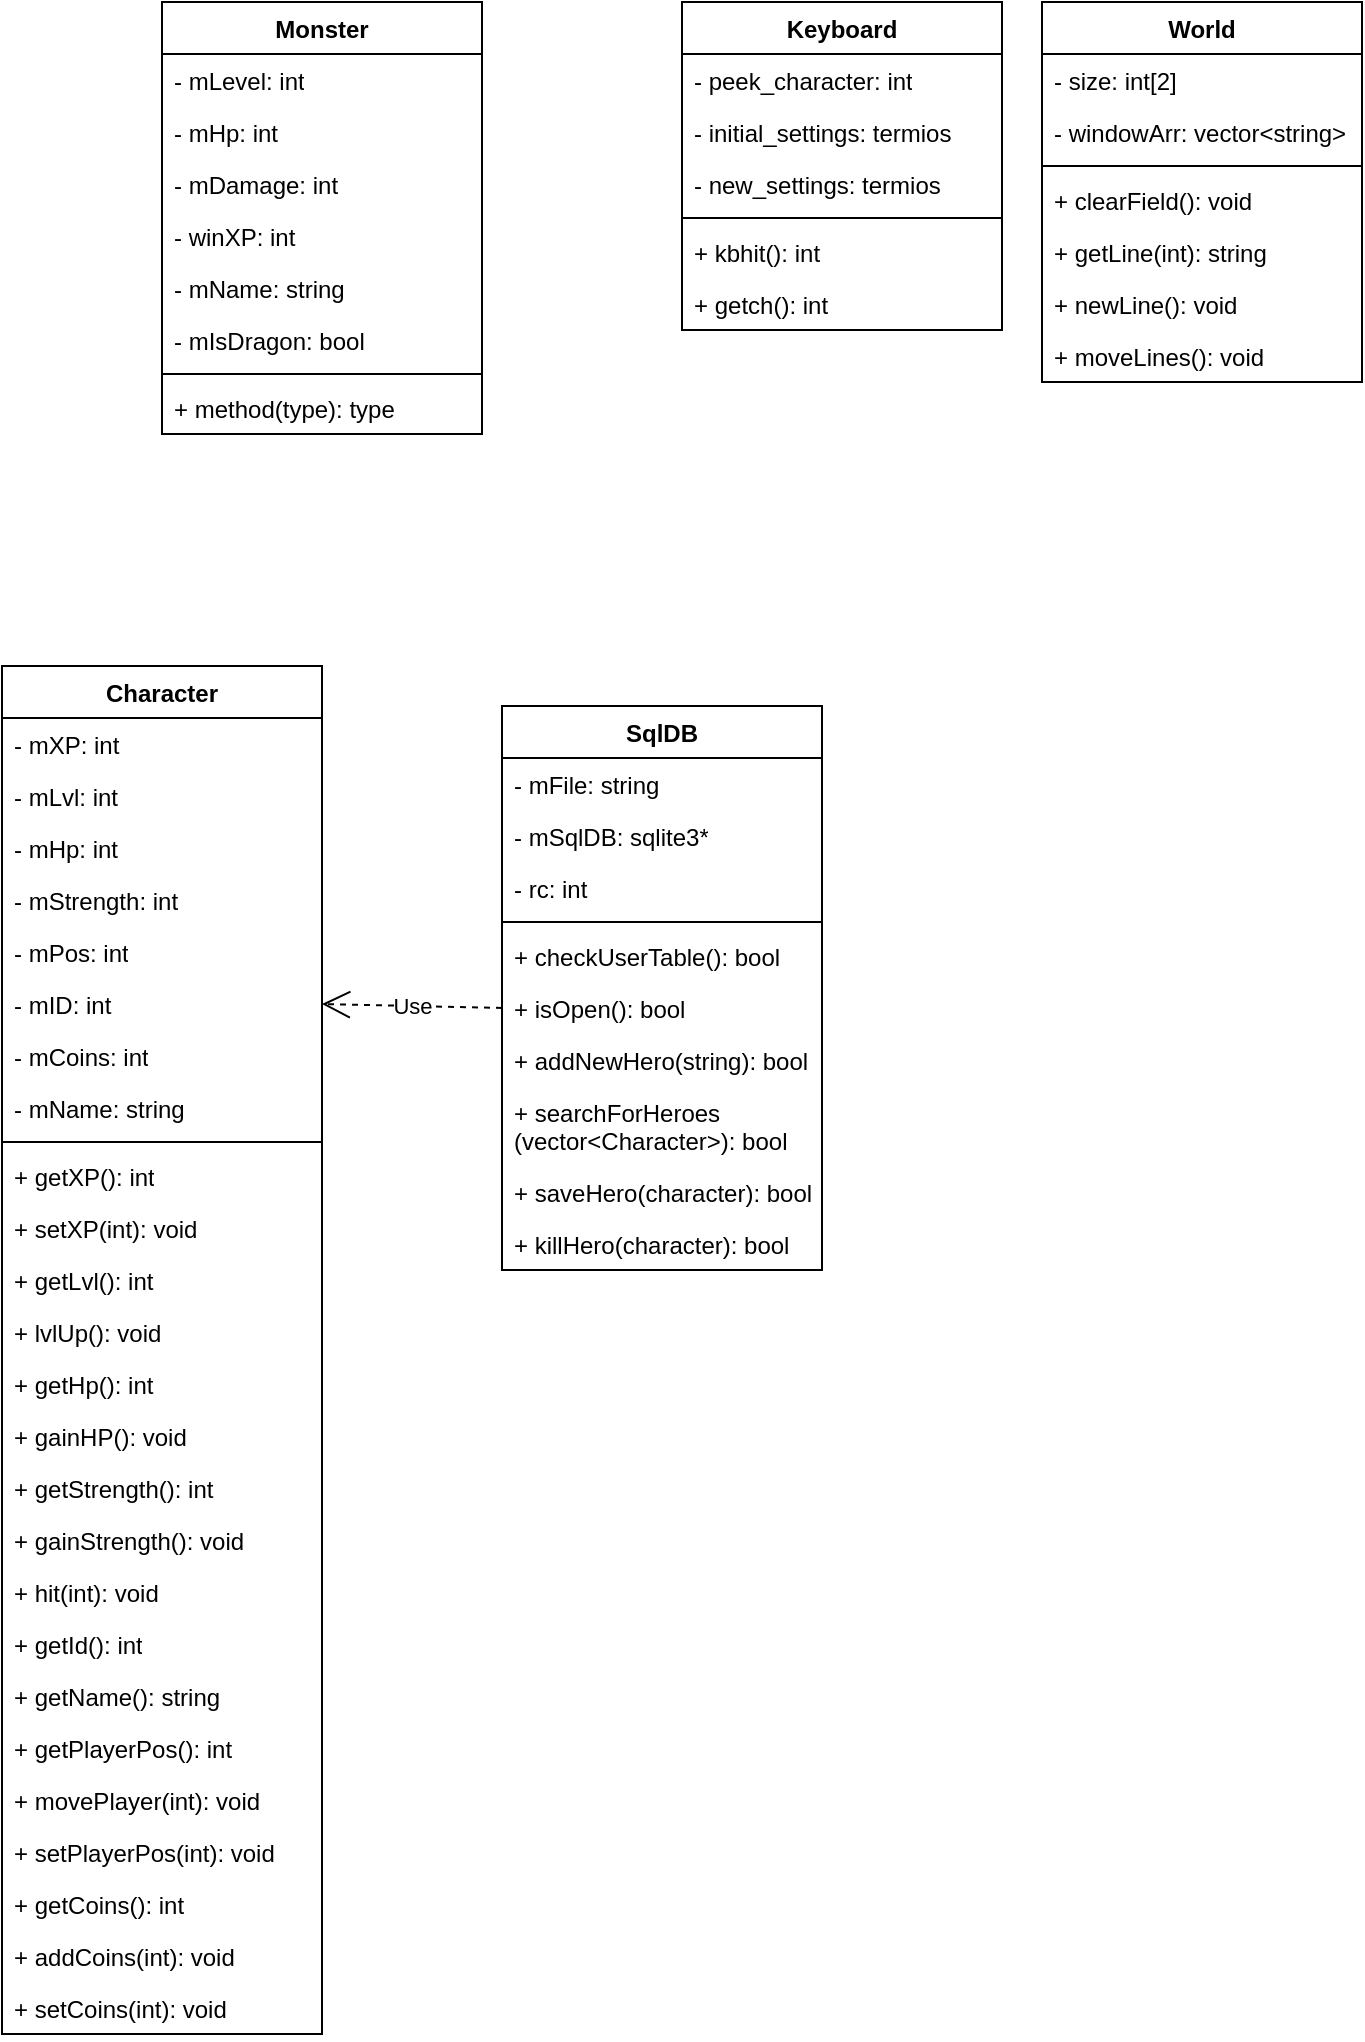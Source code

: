 <mxfile version="27.0.9">
  <diagram id="C5RBs43oDa-KdzZeNtuy" name="Page-1">
    <mxGraphModel dx="1410" dy="825" grid="1" gridSize="10" guides="1" tooltips="1" connect="1" arrows="1" fold="1" page="1" pageScale="1" pageWidth="827" pageHeight="1169" math="0" shadow="0">
      <root>
        <mxCell id="WIyWlLk6GJQsqaUBKTNV-0" />
        <mxCell id="WIyWlLk6GJQsqaUBKTNV-1" parent="WIyWlLk6GJQsqaUBKTNV-0" />
        <mxCell id="52d4Of6Fy-C0cJoP4BgS-3" value="SqlDB" style="swimlane;fontStyle=1;align=center;verticalAlign=top;childLayout=stackLayout;horizontal=1;startSize=26;horizontalStack=0;resizeParent=1;resizeParentMax=0;resizeLast=0;collapsible=1;marginBottom=0;whiteSpace=wrap;html=1;" parent="WIyWlLk6GJQsqaUBKTNV-1" vertex="1">
          <mxGeometry x="360" y="410" width="160" height="282" as="geometry">
            <mxRectangle x="550" y="70" width="70" height="30" as="alternateBounds" />
          </mxGeometry>
        </mxCell>
        <mxCell id="52d4Of6Fy-C0cJoP4BgS-4" value="- mFile: string&lt;div&gt;&lt;br&gt;&lt;/div&gt;" style="text;strokeColor=none;fillColor=none;align=left;verticalAlign=top;spacingLeft=4;spacingRight=4;overflow=hidden;rotatable=0;points=[[0,0.5],[1,0.5]];portConstraint=eastwest;whiteSpace=wrap;html=1;" parent="52d4Of6Fy-C0cJoP4BgS-3" vertex="1">
          <mxGeometry y="26" width="160" height="26" as="geometry" />
        </mxCell>
        <mxCell id="52d4Of6Fy-C0cJoP4BgS-7" value="- mSqlDB: sqlite3*&lt;div&gt;&lt;br&gt;&lt;/div&gt;" style="text;strokeColor=none;fillColor=none;align=left;verticalAlign=top;spacingLeft=4;spacingRight=4;overflow=hidden;rotatable=0;points=[[0,0.5],[1,0.5]];portConstraint=eastwest;whiteSpace=wrap;html=1;" parent="52d4Of6Fy-C0cJoP4BgS-3" vertex="1">
          <mxGeometry y="52" width="160" height="26" as="geometry" />
        </mxCell>
        <mxCell id="52d4Of6Fy-C0cJoP4BgS-8" value="- rc: int&lt;div&gt;&lt;br&gt;&lt;/div&gt;" style="text;strokeColor=none;fillColor=none;align=left;verticalAlign=top;spacingLeft=4;spacingRight=4;overflow=hidden;rotatable=0;points=[[0,0.5],[1,0.5]];portConstraint=eastwest;whiteSpace=wrap;html=1;" parent="52d4Of6Fy-C0cJoP4BgS-3" vertex="1">
          <mxGeometry y="78" width="160" height="26" as="geometry" />
        </mxCell>
        <mxCell id="52d4Of6Fy-C0cJoP4BgS-5" value="" style="line;strokeWidth=1;fillColor=none;align=left;verticalAlign=middle;spacingTop=-1;spacingLeft=3;spacingRight=3;rotatable=0;labelPosition=right;points=[];portConstraint=eastwest;strokeColor=inherit;" parent="52d4Of6Fy-C0cJoP4BgS-3" vertex="1">
          <mxGeometry y="104" width="160" height="8" as="geometry" />
        </mxCell>
        <mxCell id="52d4Of6Fy-C0cJoP4BgS-9" value="+ checkUserTable(): bool" style="text;strokeColor=none;fillColor=none;align=left;verticalAlign=top;spacingLeft=4;spacingRight=4;overflow=hidden;rotatable=0;points=[[0,0.5],[1,0.5]];portConstraint=eastwest;whiteSpace=wrap;html=1;" parent="52d4Of6Fy-C0cJoP4BgS-3" vertex="1">
          <mxGeometry y="112" width="160" height="26" as="geometry" />
        </mxCell>
        <mxCell id="52d4Of6Fy-C0cJoP4BgS-6" value="+ isOpen(): bool" style="text;strokeColor=none;fillColor=none;align=left;verticalAlign=top;spacingLeft=4;spacingRight=4;overflow=hidden;rotatable=0;points=[[0,0.5],[1,0.5]];portConstraint=eastwest;whiteSpace=wrap;html=1;" parent="52d4Of6Fy-C0cJoP4BgS-3" vertex="1">
          <mxGeometry y="138" width="160" height="26" as="geometry" />
        </mxCell>
        <mxCell id="52d4Of6Fy-C0cJoP4BgS-10" value="+ addNewHero(string): bool" style="text;strokeColor=none;fillColor=none;align=left;verticalAlign=top;spacingLeft=4;spacingRight=4;overflow=hidden;rotatable=0;points=[[0,0.5],[1,0.5]];portConstraint=eastwest;whiteSpace=wrap;html=1;" parent="52d4Of6Fy-C0cJoP4BgS-3" vertex="1">
          <mxGeometry y="164" width="160" height="26" as="geometry" />
        </mxCell>
        <mxCell id="52d4Of6Fy-C0cJoP4BgS-12" value="+ searchForHeroes (vector&amp;lt;Character&amp;gt;): bool" style="text;strokeColor=none;fillColor=none;align=left;verticalAlign=top;spacingLeft=4;spacingRight=4;overflow=hidden;rotatable=0;points=[[0,0.5],[1,0.5]];portConstraint=eastwest;whiteSpace=wrap;html=1;" parent="52d4Of6Fy-C0cJoP4BgS-3" vertex="1">
          <mxGeometry y="190" width="160" height="40" as="geometry" />
        </mxCell>
        <mxCell id="52d4Of6Fy-C0cJoP4BgS-11" value="+ saveHero(character): bool" style="text;strokeColor=none;fillColor=none;align=left;verticalAlign=top;spacingLeft=4;spacingRight=4;overflow=hidden;rotatable=0;points=[[0,0.5],[1,0.5]];portConstraint=eastwest;whiteSpace=wrap;html=1;" parent="52d4Of6Fy-C0cJoP4BgS-3" vertex="1">
          <mxGeometry y="230" width="160" height="26" as="geometry" />
        </mxCell>
        <mxCell id="52d4Of6Fy-C0cJoP4BgS-13" value="+ killHero(character): bool" style="text;strokeColor=none;fillColor=none;align=left;verticalAlign=top;spacingLeft=4;spacingRight=4;overflow=hidden;rotatable=0;points=[[0,0.5],[1,0.5]];portConstraint=eastwest;whiteSpace=wrap;html=1;" parent="52d4Of6Fy-C0cJoP4BgS-3" vertex="1">
          <mxGeometry y="256" width="160" height="26" as="geometry" />
        </mxCell>
        <mxCell id="52d4Of6Fy-C0cJoP4BgS-15" value="World" style="swimlane;fontStyle=1;align=center;verticalAlign=top;childLayout=stackLayout;horizontal=1;startSize=26;horizontalStack=0;resizeParent=1;resizeParentMax=0;resizeLast=0;collapsible=1;marginBottom=0;whiteSpace=wrap;html=1;" parent="WIyWlLk6GJQsqaUBKTNV-1" vertex="1">
          <mxGeometry x="630" y="58" width="160" height="190" as="geometry" />
        </mxCell>
        <mxCell id="52d4Of6Fy-C0cJoP4BgS-16" value="- size: int[2]" style="text;strokeColor=none;fillColor=none;align=left;verticalAlign=top;spacingLeft=4;spacingRight=4;overflow=hidden;rotatable=0;points=[[0,0.5],[1,0.5]];portConstraint=eastwest;whiteSpace=wrap;html=1;" parent="52d4Of6Fy-C0cJoP4BgS-15" vertex="1">
          <mxGeometry y="26" width="160" height="26" as="geometry" />
        </mxCell>
        <mxCell id="52d4Of6Fy-C0cJoP4BgS-19" value="- windowArr: vector&amp;lt;string&amp;gt;" style="text;strokeColor=none;fillColor=none;align=left;verticalAlign=top;spacingLeft=4;spacingRight=4;overflow=hidden;rotatable=0;points=[[0,0.5],[1,0.5]];portConstraint=eastwest;whiteSpace=wrap;html=1;" parent="52d4Of6Fy-C0cJoP4BgS-15" vertex="1">
          <mxGeometry y="52" width="160" height="26" as="geometry" />
        </mxCell>
        <mxCell id="52d4Of6Fy-C0cJoP4BgS-17" value="" style="line;strokeWidth=1;fillColor=none;align=left;verticalAlign=middle;spacingTop=-1;spacingLeft=3;spacingRight=3;rotatable=0;labelPosition=right;points=[];portConstraint=eastwest;strokeColor=inherit;" parent="52d4Of6Fy-C0cJoP4BgS-15" vertex="1">
          <mxGeometry y="78" width="160" height="8" as="geometry" />
        </mxCell>
        <mxCell id="52d4Of6Fy-C0cJoP4BgS-18" value="+ clearField(): void" style="text;strokeColor=none;fillColor=none;align=left;verticalAlign=top;spacingLeft=4;spacingRight=4;overflow=hidden;rotatable=0;points=[[0,0.5],[1,0.5]];portConstraint=eastwest;whiteSpace=wrap;html=1;" parent="52d4Of6Fy-C0cJoP4BgS-15" vertex="1">
          <mxGeometry y="86" width="160" height="26" as="geometry" />
        </mxCell>
        <mxCell id="52d4Of6Fy-C0cJoP4BgS-20" value="+ getLine(int): string" style="text;strokeColor=none;fillColor=none;align=left;verticalAlign=top;spacingLeft=4;spacingRight=4;overflow=hidden;rotatable=0;points=[[0,0.5],[1,0.5]];portConstraint=eastwest;whiteSpace=wrap;html=1;" parent="52d4Of6Fy-C0cJoP4BgS-15" vertex="1">
          <mxGeometry y="112" width="160" height="26" as="geometry" />
        </mxCell>
        <mxCell id="52d4Of6Fy-C0cJoP4BgS-21" value="+ newLine(): void" style="text;strokeColor=none;fillColor=none;align=left;verticalAlign=top;spacingLeft=4;spacingRight=4;overflow=hidden;rotatable=0;points=[[0,0.5],[1,0.5]];portConstraint=eastwest;whiteSpace=wrap;html=1;" parent="52d4Of6Fy-C0cJoP4BgS-15" vertex="1">
          <mxGeometry y="138" width="160" height="26" as="geometry" />
        </mxCell>
        <mxCell id="52d4Of6Fy-C0cJoP4BgS-22" value="+ moveLines(): void" style="text;strokeColor=none;fillColor=none;align=left;verticalAlign=top;spacingLeft=4;spacingRight=4;overflow=hidden;rotatable=0;points=[[0,0.5],[1,0.5]];portConstraint=eastwest;whiteSpace=wrap;html=1;" parent="52d4Of6Fy-C0cJoP4BgS-15" vertex="1">
          <mxGeometry y="164" width="160" height="26" as="geometry" />
        </mxCell>
        <mxCell id="52d4Of6Fy-C0cJoP4BgS-31" value="Monster" style="swimlane;fontStyle=1;align=center;verticalAlign=top;childLayout=stackLayout;horizontal=1;startSize=26;horizontalStack=0;resizeParent=1;resizeParentMax=0;resizeLast=0;collapsible=1;marginBottom=0;whiteSpace=wrap;html=1;" parent="WIyWlLk6GJQsqaUBKTNV-1" vertex="1">
          <mxGeometry x="190" y="58" width="160" height="216" as="geometry" />
        </mxCell>
        <mxCell id="52d4Of6Fy-C0cJoP4BgS-32" value="- mLevel: int" style="text;strokeColor=none;fillColor=none;align=left;verticalAlign=top;spacingLeft=4;spacingRight=4;overflow=hidden;rotatable=0;points=[[0,0.5],[1,0.5]];portConstraint=eastwest;whiteSpace=wrap;html=1;" parent="52d4Of6Fy-C0cJoP4BgS-31" vertex="1">
          <mxGeometry y="26" width="160" height="26" as="geometry" />
        </mxCell>
        <mxCell id="52d4Of6Fy-C0cJoP4BgS-35" value="- mHp: int" style="text;strokeColor=none;fillColor=none;align=left;verticalAlign=top;spacingLeft=4;spacingRight=4;overflow=hidden;rotatable=0;points=[[0,0.5],[1,0.5]];portConstraint=eastwest;whiteSpace=wrap;html=1;" parent="52d4Of6Fy-C0cJoP4BgS-31" vertex="1">
          <mxGeometry y="52" width="160" height="26" as="geometry" />
        </mxCell>
        <mxCell id="52d4Of6Fy-C0cJoP4BgS-36" value="- mDamage: int" style="text;strokeColor=none;fillColor=none;align=left;verticalAlign=top;spacingLeft=4;spacingRight=4;overflow=hidden;rotatable=0;points=[[0,0.5],[1,0.5]];portConstraint=eastwest;whiteSpace=wrap;html=1;" parent="52d4Of6Fy-C0cJoP4BgS-31" vertex="1">
          <mxGeometry y="78" width="160" height="26" as="geometry" />
        </mxCell>
        <mxCell id="52d4Of6Fy-C0cJoP4BgS-37" value="- winXP: int" style="text;strokeColor=none;fillColor=none;align=left;verticalAlign=top;spacingLeft=4;spacingRight=4;overflow=hidden;rotatable=0;points=[[0,0.5],[1,0.5]];portConstraint=eastwest;whiteSpace=wrap;html=1;" parent="52d4Of6Fy-C0cJoP4BgS-31" vertex="1">
          <mxGeometry y="104" width="160" height="26" as="geometry" />
        </mxCell>
        <mxCell id="52d4Of6Fy-C0cJoP4BgS-38" value="-&lt;span style=&quot;background-color: transparent; color: light-dark(rgb(0, 0, 0), rgb(255, 255, 255));&quot;&gt;&amp;nbsp;mName: string&lt;/span&gt;" style="text;strokeColor=none;fillColor=none;align=left;verticalAlign=top;spacingLeft=4;spacingRight=4;overflow=hidden;rotatable=0;points=[[0,0.5],[1,0.5]];portConstraint=eastwest;whiteSpace=wrap;html=1;" parent="52d4Of6Fy-C0cJoP4BgS-31" vertex="1">
          <mxGeometry y="130" width="160" height="26" as="geometry" />
        </mxCell>
        <mxCell id="52d4Of6Fy-C0cJoP4BgS-39" value="- mIsDragon: bool" style="text;strokeColor=none;fillColor=none;align=left;verticalAlign=top;spacingLeft=4;spacingRight=4;overflow=hidden;rotatable=0;points=[[0,0.5],[1,0.5]];portConstraint=eastwest;whiteSpace=wrap;html=1;" parent="52d4Of6Fy-C0cJoP4BgS-31" vertex="1">
          <mxGeometry y="156" width="160" height="26" as="geometry" />
        </mxCell>
        <mxCell id="52d4Of6Fy-C0cJoP4BgS-33" value="" style="line;strokeWidth=1;fillColor=none;align=left;verticalAlign=middle;spacingTop=-1;spacingLeft=3;spacingRight=3;rotatable=0;labelPosition=right;points=[];portConstraint=eastwest;strokeColor=inherit;" parent="52d4Of6Fy-C0cJoP4BgS-31" vertex="1">
          <mxGeometry y="182" width="160" height="8" as="geometry" />
        </mxCell>
        <mxCell id="52d4Of6Fy-C0cJoP4BgS-34" value="+ method(type): type" style="text;strokeColor=none;fillColor=none;align=left;verticalAlign=top;spacingLeft=4;spacingRight=4;overflow=hidden;rotatable=0;points=[[0,0.5],[1,0.5]];portConstraint=eastwest;whiteSpace=wrap;html=1;" parent="52d4Of6Fy-C0cJoP4BgS-31" vertex="1">
          <mxGeometry y="190" width="160" height="26" as="geometry" />
        </mxCell>
        <mxCell id="52d4Of6Fy-C0cJoP4BgS-91" value="Character" style="swimlane;fontStyle=1;align=center;verticalAlign=top;childLayout=stackLayout;horizontal=1;startSize=26;horizontalStack=0;resizeParent=1;resizeParentMax=0;resizeLast=0;collapsible=1;marginBottom=0;whiteSpace=wrap;html=1;" parent="WIyWlLk6GJQsqaUBKTNV-1" vertex="1">
          <mxGeometry x="110" y="390" width="160" height="684" as="geometry" />
        </mxCell>
        <mxCell id="52d4Of6Fy-C0cJoP4BgS-92" value="- mXP: int" style="text;strokeColor=none;fillColor=none;align=left;verticalAlign=top;spacingLeft=4;spacingRight=4;overflow=hidden;rotatable=0;points=[[0,0.5],[1,0.5]];portConstraint=eastwest;whiteSpace=wrap;html=1;" parent="52d4Of6Fy-C0cJoP4BgS-91" vertex="1">
          <mxGeometry y="26" width="160" height="26" as="geometry" />
        </mxCell>
        <mxCell id="52d4Of6Fy-C0cJoP4BgS-112" value="- mLvl: int" style="text;strokeColor=none;fillColor=none;align=left;verticalAlign=top;spacingLeft=4;spacingRight=4;overflow=hidden;rotatable=0;points=[[0,0.5],[1,0.5]];portConstraint=eastwest;whiteSpace=wrap;html=1;" parent="52d4Of6Fy-C0cJoP4BgS-91" vertex="1">
          <mxGeometry y="52" width="160" height="26" as="geometry" />
        </mxCell>
        <mxCell id="52d4Of6Fy-C0cJoP4BgS-114" value="- mHp: int" style="text;strokeColor=none;fillColor=none;align=left;verticalAlign=top;spacingLeft=4;spacingRight=4;overflow=hidden;rotatable=0;points=[[0,0.5],[1,0.5]];portConstraint=eastwest;whiteSpace=wrap;html=1;" parent="52d4Of6Fy-C0cJoP4BgS-91" vertex="1">
          <mxGeometry y="78" width="160" height="26" as="geometry" />
        </mxCell>
        <mxCell id="52d4Of6Fy-C0cJoP4BgS-116" value="- mStrength: int" style="text;strokeColor=none;fillColor=none;align=left;verticalAlign=top;spacingLeft=4;spacingRight=4;overflow=hidden;rotatable=0;points=[[0,0.5],[1,0.5]];portConstraint=eastwest;whiteSpace=wrap;html=1;" parent="52d4Of6Fy-C0cJoP4BgS-91" vertex="1">
          <mxGeometry y="104" width="160" height="26" as="geometry" />
        </mxCell>
        <mxCell id="52d4Of6Fy-C0cJoP4BgS-113" value="- mPos: int" style="text;strokeColor=none;fillColor=none;align=left;verticalAlign=top;spacingLeft=4;spacingRight=4;overflow=hidden;rotatable=0;points=[[0,0.5],[1,0.5]];portConstraint=eastwest;whiteSpace=wrap;html=1;" parent="52d4Of6Fy-C0cJoP4BgS-91" vertex="1">
          <mxGeometry y="130" width="160" height="26" as="geometry" />
        </mxCell>
        <mxCell id="52d4Of6Fy-C0cJoP4BgS-115" value="- mID: int" style="text;strokeColor=none;fillColor=none;align=left;verticalAlign=top;spacingLeft=4;spacingRight=4;overflow=hidden;rotatable=0;points=[[0,0.5],[1,0.5]];portConstraint=eastwest;whiteSpace=wrap;html=1;" parent="52d4Of6Fy-C0cJoP4BgS-91" vertex="1">
          <mxGeometry y="156" width="160" height="26" as="geometry" />
        </mxCell>
        <mxCell id="52d4Of6Fy-C0cJoP4BgS-117" value="- mCoins: int" style="text;strokeColor=none;fillColor=none;align=left;verticalAlign=top;spacingLeft=4;spacingRight=4;overflow=hidden;rotatable=0;points=[[0,0.5],[1,0.5]];portConstraint=eastwest;whiteSpace=wrap;html=1;" parent="52d4Of6Fy-C0cJoP4BgS-91" vertex="1">
          <mxGeometry y="182" width="160" height="26" as="geometry" />
        </mxCell>
        <mxCell id="52d4Of6Fy-C0cJoP4BgS-111" value="-&lt;span style=&quot;background-color: transparent; color: light-dark(rgb(0, 0, 0), rgb(255, 255, 255));&quot;&gt;&amp;nbsp;mName: string&lt;/span&gt;" style="text;strokeColor=none;fillColor=none;align=left;verticalAlign=top;spacingLeft=4;spacingRight=4;overflow=hidden;rotatable=0;points=[[0,0.5],[1,0.5]];portConstraint=eastwest;whiteSpace=wrap;html=1;" parent="52d4Of6Fy-C0cJoP4BgS-91" vertex="1">
          <mxGeometry y="208" width="160" height="26" as="geometry" />
        </mxCell>
        <mxCell id="52d4Of6Fy-C0cJoP4BgS-93" value="" style="line;strokeWidth=1;fillColor=none;align=left;verticalAlign=middle;spacingTop=-1;spacingLeft=3;spacingRight=3;rotatable=0;labelPosition=right;points=[];portConstraint=eastwest;strokeColor=inherit;" parent="52d4Of6Fy-C0cJoP4BgS-91" vertex="1">
          <mxGeometry y="234" width="160" height="8" as="geometry" />
        </mxCell>
        <mxCell id="52d4Of6Fy-C0cJoP4BgS-94" value="+ getXP(): int" style="text;strokeColor=none;fillColor=none;align=left;verticalAlign=top;spacingLeft=4;spacingRight=4;overflow=hidden;rotatable=0;points=[[0,0.5],[1,0.5]];portConstraint=eastwest;whiteSpace=wrap;html=1;" parent="52d4Of6Fy-C0cJoP4BgS-91" vertex="1">
          <mxGeometry y="242" width="160" height="26" as="geometry" />
        </mxCell>
        <mxCell id="52d4Of6Fy-C0cJoP4BgS-95" value="+ setXP(int): void" style="text;strokeColor=none;fillColor=none;align=left;verticalAlign=top;spacingLeft=4;spacingRight=4;overflow=hidden;rotatable=0;points=[[0,0.5],[1,0.5]];portConstraint=eastwest;whiteSpace=wrap;html=1;" parent="52d4Of6Fy-C0cJoP4BgS-91" vertex="1">
          <mxGeometry y="268" width="160" height="26" as="geometry" />
        </mxCell>
        <mxCell id="52d4Of6Fy-C0cJoP4BgS-99" value="+ getLvl(): int" style="text;strokeColor=none;fillColor=none;align=left;verticalAlign=top;spacingLeft=4;spacingRight=4;overflow=hidden;rotatable=0;points=[[0,0.5],[1,0.5]];portConstraint=eastwest;whiteSpace=wrap;html=1;" parent="52d4Of6Fy-C0cJoP4BgS-91" vertex="1">
          <mxGeometry y="294" width="160" height="26" as="geometry" />
        </mxCell>
        <mxCell id="52d4Of6Fy-C0cJoP4BgS-102" value="+ lvlUp(): void" style="text;strokeColor=none;fillColor=none;align=left;verticalAlign=top;spacingLeft=4;spacingRight=4;overflow=hidden;rotatable=0;points=[[0,0.5],[1,0.5]];portConstraint=eastwest;whiteSpace=wrap;html=1;" parent="52d4Of6Fy-C0cJoP4BgS-91" vertex="1">
          <mxGeometry y="320" width="160" height="26" as="geometry" />
        </mxCell>
        <mxCell id="52d4Of6Fy-C0cJoP4BgS-101" value="+ getHp(): int" style="text;strokeColor=none;fillColor=none;align=left;verticalAlign=top;spacingLeft=4;spacingRight=4;overflow=hidden;rotatable=0;points=[[0,0.5],[1,0.5]];portConstraint=eastwest;whiteSpace=wrap;html=1;" parent="52d4Of6Fy-C0cJoP4BgS-91" vertex="1">
          <mxGeometry y="346" width="160" height="26" as="geometry" />
        </mxCell>
        <mxCell id="52d4Of6Fy-C0cJoP4BgS-100" value="+ gainHP(): void" style="text;strokeColor=none;fillColor=none;align=left;verticalAlign=top;spacingLeft=4;spacingRight=4;overflow=hidden;rotatable=0;points=[[0,0.5],[1,0.5]];portConstraint=eastwest;whiteSpace=wrap;html=1;" parent="52d4Of6Fy-C0cJoP4BgS-91" vertex="1">
          <mxGeometry y="372" width="160" height="26" as="geometry" />
        </mxCell>
        <mxCell id="52d4Of6Fy-C0cJoP4BgS-98" value="+ getStrength(): int" style="text;strokeColor=none;fillColor=none;align=left;verticalAlign=top;spacingLeft=4;spacingRight=4;overflow=hidden;rotatable=0;points=[[0,0.5],[1,0.5]];portConstraint=eastwest;whiteSpace=wrap;html=1;" parent="52d4Of6Fy-C0cJoP4BgS-91" vertex="1">
          <mxGeometry y="398" width="160" height="26" as="geometry" />
        </mxCell>
        <mxCell id="52d4Of6Fy-C0cJoP4BgS-97" value="+ gainStrength(): void" style="text;strokeColor=none;fillColor=none;align=left;verticalAlign=top;spacingLeft=4;spacingRight=4;overflow=hidden;rotatable=0;points=[[0,0.5],[1,0.5]];portConstraint=eastwest;whiteSpace=wrap;html=1;" parent="52d4Of6Fy-C0cJoP4BgS-91" vertex="1">
          <mxGeometry y="424" width="160" height="26" as="geometry" />
        </mxCell>
        <mxCell id="52d4Of6Fy-C0cJoP4BgS-103" value="+ hit(int): void" style="text;strokeColor=none;fillColor=none;align=left;verticalAlign=top;spacingLeft=4;spacingRight=4;overflow=hidden;rotatable=0;points=[[0,0.5],[1,0.5]];portConstraint=eastwest;whiteSpace=wrap;html=1;" parent="52d4Of6Fy-C0cJoP4BgS-91" vertex="1">
          <mxGeometry y="450" width="160" height="26" as="geometry" />
        </mxCell>
        <mxCell id="52d4Of6Fy-C0cJoP4BgS-106" value="+ getId(): int" style="text;strokeColor=none;fillColor=none;align=left;verticalAlign=top;spacingLeft=4;spacingRight=4;overflow=hidden;rotatable=0;points=[[0,0.5],[1,0.5]];portConstraint=eastwest;whiteSpace=wrap;html=1;" parent="52d4Of6Fy-C0cJoP4BgS-91" vertex="1">
          <mxGeometry y="476" width="160" height="26" as="geometry" />
        </mxCell>
        <mxCell id="52d4Of6Fy-C0cJoP4BgS-109" value="+ getName(): string" style="text;strokeColor=none;fillColor=none;align=left;verticalAlign=top;spacingLeft=4;spacingRight=4;overflow=hidden;rotatable=0;points=[[0,0.5],[1,0.5]];portConstraint=eastwest;whiteSpace=wrap;html=1;" parent="52d4Of6Fy-C0cJoP4BgS-91" vertex="1">
          <mxGeometry y="502" width="160" height="26" as="geometry" />
        </mxCell>
        <mxCell id="52d4Of6Fy-C0cJoP4BgS-108" value="+ getPlayerPos(): int" style="text;strokeColor=none;fillColor=none;align=left;verticalAlign=top;spacingLeft=4;spacingRight=4;overflow=hidden;rotatable=0;points=[[0,0.5],[1,0.5]];portConstraint=eastwest;whiteSpace=wrap;html=1;" parent="52d4Of6Fy-C0cJoP4BgS-91" vertex="1">
          <mxGeometry y="528" width="160" height="26" as="geometry" />
        </mxCell>
        <mxCell id="52d4Of6Fy-C0cJoP4BgS-107" value="+ movePlayer(int): void" style="text;strokeColor=none;fillColor=none;align=left;verticalAlign=top;spacingLeft=4;spacingRight=4;overflow=hidden;rotatable=0;points=[[0,0.5],[1,0.5]];portConstraint=eastwest;whiteSpace=wrap;html=1;" parent="52d4Of6Fy-C0cJoP4BgS-91" vertex="1">
          <mxGeometry y="554" width="160" height="26" as="geometry" />
        </mxCell>
        <mxCell id="52d4Of6Fy-C0cJoP4BgS-110" value="+ setPlayerPos(int): void" style="text;strokeColor=none;fillColor=none;align=left;verticalAlign=top;spacingLeft=4;spacingRight=4;overflow=hidden;rotatable=0;points=[[0,0.5],[1,0.5]];portConstraint=eastwest;whiteSpace=wrap;html=1;" parent="52d4Of6Fy-C0cJoP4BgS-91" vertex="1">
          <mxGeometry y="580" width="160" height="26" as="geometry" />
        </mxCell>
        <mxCell id="52d4Of6Fy-C0cJoP4BgS-105" value="+ getCoins(): int" style="text;strokeColor=none;fillColor=none;align=left;verticalAlign=top;spacingLeft=4;spacingRight=4;overflow=hidden;rotatable=0;points=[[0,0.5],[1,0.5]];portConstraint=eastwest;whiteSpace=wrap;html=1;" parent="52d4Of6Fy-C0cJoP4BgS-91" vertex="1">
          <mxGeometry y="606" width="160" height="26" as="geometry" />
        </mxCell>
        <mxCell id="52d4Of6Fy-C0cJoP4BgS-104" value="+ addCoins(int): void" style="text;strokeColor=none;fillColor=none;align=left;verticalAlign=top;spacingLeft=4;spacingRight=4;overflow=hidden;rotatable=0;points=[[0,0.5],[1,0.5]];portConstraint=eastwest;whiteSpace=wrap;html=1;" parent="52d4Of6Fy-C0cJoP4BgS-91" vertex="1">
          <mxGeometry y="632" width="160" height="26" as="geometry" />
        </mxCell>
        <mxCell id="52d4Of6Fy-C0cJoP4BgS-96" value="+ setCoins(int): void" style="text;strokeColor=none;fillColor=none;align=left;verticalAlign=top;spacingLeft=4;spacingRight=4;overflow=hidden;rotatable=0;points=[[0,0.5],[1,0.5]];portConstraint=eastwest;whiteSpace=wrap;html=1;" parent="52d4Of6Fy-C0cJoP4BgS-91" vertex="1">
          <mxGeometry y="658" width="160" height="26" as="geometry" />
        </mxCell>
        <mxCell id="52d4Of6Fy-C0cJoP4BgS-122" value="Keyboard" style="swimlane;fontStyle=1;align=center;verticalAlign=top;childLayout=stackLayout;horizontal=1;startSize=26;horizontalStack=0;resizeParent=1;resizeParentMax=0;resizeLast=0;collapsible=1;marginBottom=0;whiteSpace=wrap;html=1;" parent="WIyWlLk6GJQsqaUBKTNV-1" vertex="1">
          <mxGeometry x="450" y="58" width="160" height="164" as="geometry" />
        </mxCell>
        <mxCell id="52d4Of6Fy-C0cJoP4BgS-123" value="- peek_character: int" style="text;strokeColor=none;fillColor=none;align=left;verticalAlign=top;spacingLeft=4;spacingRight=4;overflow=hidden;rotatable=0;points=[[0,0.5],[1,0.5]];portConstraint=eastwest;whiteSpace=wrap;html=1;" parent="52d4Of6Fy-C0cJoP4BgS-122" vertex="1">
          <mxGeometry y="26" width="160" height="26" as="geometry" />
        </mxCell>
        <mxCell id="52d4Of6Fy-C0cJoP4BgS-126" value="- initial_settings: termios" style="text;strokeColor=none;fillColor=none;align=left;verticalAlign=top;spacingLeft=4;spacingRight=4;overflow=hidden;rotatable=0;points=[[0,0.5],[1,0.5]];portConstraint=eastwest;whiteSpace=wrap;html=1;" parent="52d4Of6Fy-C0cJoP4BgS-122" vertex="1">
          <mxGeometry y="52" width="160" height="26" as="geometry" />
        </mxCell>
        <mxCell id="52d4Of6Fy-C0cJoP4BgS-127" value="- new_settings: termios" style="text;strokeColor=none;fillColor=none;align=left;verticalAlign=top;spacingLeft=4;spacingRight=4;overflow=hidden;rotatable=0;points=[[0,0.5],[1,0.5]];portConstraint=eastwest;whiteSpace=wrap;html=1;" parent="52d4Of6Fy-C0cJoP4BgS-122" vertex="1">
          <mxGeometry y="78" width="160" height="26" as="geometry" />
        </mxCell>
        <mxCell id="52d4Of6Fy-C0cJoP4BgS-124" value="" style="line;strokeWidth=1;fillColor=none;align=left;verticalAlign=middle;spacingTop=-1;spacingLeft=3;spacingRight=3;rotatable=0;labelPosition=right;points=[];portConstraint=eastwest;strokeColor=inherit;" parent="52d4Of6Fy-C0cJoP4BgS-122" vertex="1">
          <mxGeometry y="104" width="160" height="8" as="geometry" />
        </mxCell>
        <mxCell id="52d4Of6Fy-C0cJoP4BgS-125" value="+ kbhit(): int" style="text;strokeColor=none;fillColor=none;align=left;verticalAlign=top;spacingLeft=4;spacingRight=4;overflow=hidden;rotatable=0;points=[[0,0.5],[1,0.5]];portConstraint=eastwest;whiteSpace=wrap;html=1;" parent="52d4Of6Fy-C0cJoP4BgS-122" vertex="1">
          <mxGeometry y="112" width="160" height="26" as="geometry" />
        </mxCell>
        <mxCell id="52d4Of6Fy-C0cJoP4BgS-128" value="+ getch(): int" style="text;strokeColor=none;fillColor=none;align=left;verticalAlign=top;spacingLeft=4;spacingRight=4;overflow=hidden;rotatable=0;points=[[0,0.5],[1,0.5]];portConstraint=eastwest;whiteSpace=wrap;html=1;" parent="52d4Of6Fy-C0cJoP4BgS-122" vertex="1">
          <mxGeometry y="138" width="160" height="26" as="geometry" />
        </mxCell>
        <mxCell id="Hz8mrs35WsawnA1ujuko-20" value="Use" style="endArrow=open;endSize=12;dashed=1;html=1;rounded=0;entryX=1;entryY=0.5;entryDx=0;entryDy=0;exitX=0;exitY=0.5;exitDx=0;exitDy=0;" parent="WIyWlLk6GJQsqaUBKTNV-1" source="52d4Of6Fy-C0cJoP4BgS-6" target="52d4Of6Fy-C0cJoP4BgS-115" edge="1">
          <mxGeometry x="0.005" width="160" relative="1" as="geometry">
            <mxPoint x="300" y="530" as="sourcePoint" />
            <mxPoint x="520" y="521" as="targetPoint" />
            <mxPoint as="offset" />
          </mxGeometry>
        </mxCell>
      </root>
    </mxGraphModel>
  </diagram>
</mxfile>
